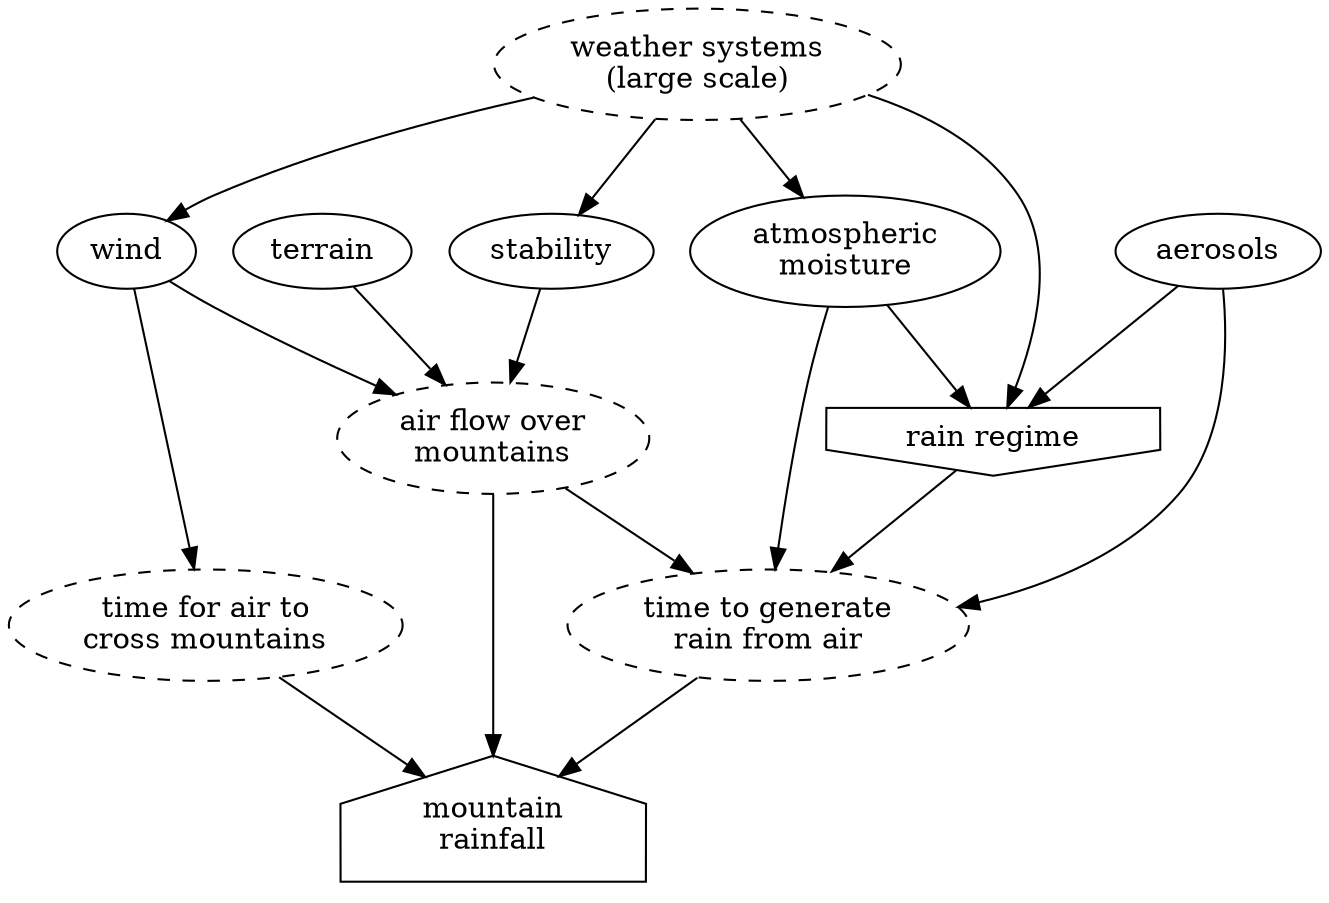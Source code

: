digraph G {
	synopticForcing[label="weather systems\n(large scale)", style="dashed"];
	orographicLift[label="air flow over\nmountains", style="dashed"];
	cloudTimescale[label="time to generate\nrain from air", style="dashed"];
	advectionTimescale[label="time for air to\ncross mountains", style="dashed"];
	rainRegime[label="rain regime", shape="invhouse"];
	orographicEnhancement[label="mountain\nrainfall", shape="house"];
	stability[label="stability"];
	wind[label="wind"];
	aerosols[label="aerosols"];
	terrain[label="terrain"];
	columnWater[label="atmospheric\nmoisture"];


	aerosols -> rainRegime;
	aerosols -> cloudTimescale;
	rainRegime -> cloudTimescale;
	synopticForcing -> rainRegime;
	synopticForcing -> stability;
	synopticForcing -> wind;
	synopticForcing -> columnWater;
	columnWater -> cloudTimescale;
	columnWater -> rainRegime;
	orographicLift -> cloudTimescale;
	stability -> orographicLift;
	wind -> orographicLift;
	terrain -> orographicLift;
	wind -> advectionTimescale;
	cloudTimescale -> orographicEnhancement;
	advectionTimescale -> orographicEnhancement;
	orographicLift -> orographicEnhancement;


}

